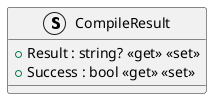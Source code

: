 @startuml
struct CompileResult {
    + Result : string? <<get>> <<set>>
    + Success : bool <<get>> <<set>>
}
@enduml

